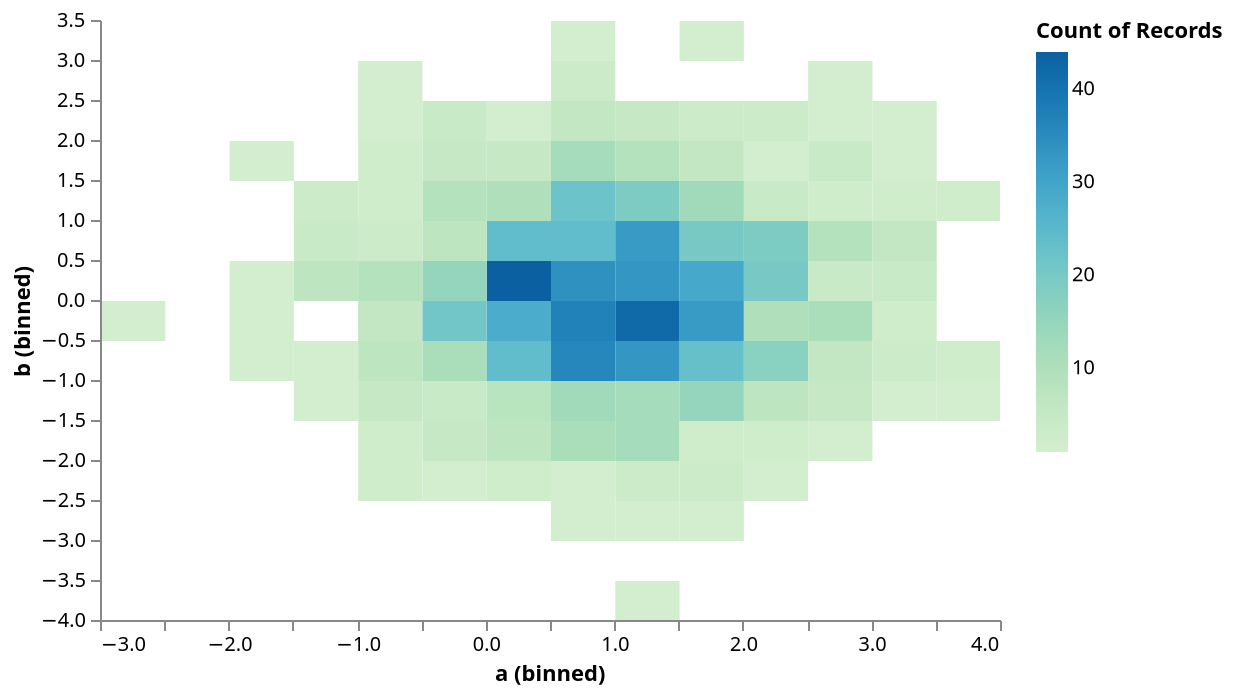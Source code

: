 {"mark": "rect", "encoding": {"x": {"field": "a", "bin": {"maxbins": 20}, "type": "quantitative"}, "y": {"field": "b", "bin": {"maxbins": 20}, "type": "quantitative"}, "color": {"aggregate": "count", "type": "quantitative"}}, "config": {"range": {"heatmap": {"scheme": "greenblue"}}, "view": {"stroke": "transparent"}}, "$schema": "https://vega.github.io/schema/vega-lite/v2.json", "width": 450, "height": 300, "selection": {"grid": {"type": "interval", "bind": "scales"}}, "data": {"values": [{"a": 2.321158192129386, "b": -1.378281685990909}, {"a": -0.5469055532292402, "b": -0.2951444138246174}, {"a": 0.7973536753708181, "b": 1.6288558180627637}, {"a": 0.34403065586106607, "b": -0.37743754459771056}, {"a": 1.1934213764703583, "b": 0.02675792517150962}, {"a": 1.553438910956742, "b": -0.9222382539247692}, {"a": 2.3181515541801367, "b": -1.4167574467150201}, {"a": 0.5306947152941004, "b": 0.8635280074720505}, {"a": 1.6755540851223807, "b": -0.2044057780888137}, {"a": -0.8170272265901968, "b": -2.1098400256534697}, {"a": 0.8168914598210013, "b": -0.5260839807913462}, {"a": 2.0589691875711504, "b": 0.05237593100022032}, {"a": 0.6021597718000087, "b": -1.744193509488761}, {"a": 1.3374376536139723, "b": 0.05521901817602111}, {"a": 2.047578572892722, "b": 0.4334733933886641}, {"a": 2.0459382556276653, "b": -0.0500591897138369}, {"a": 1.8637172916848388, "b": -0.6505124591314593}, {"a": 0.8779084251523257, "b": 0.8973140269220666}, {"a": 1.124712953768216, "b": -1.3712607139555244}, {"a": 0.6772051943917043, "b": 0.25295849588333047}, {"a": 1.8416747129961415, "b": -0.4880115230424559}, {"a": 3.390960515463033, "b": 0.6373701317691588}, {"a": 1.0761995878372363, "b": -1.889504364473676}, {"a": 0.43355406953504316, "b": -1.7218513978113108}, {"a": 1.0361419366840727, "b": -0.49024404379923125}, {"a": -1.0749776006900293, "b": 0.8762306631541379}, {"a": 1.2477921997485466, "b": -0.4986065665438395}, {"a": 0.1028432155603013, "b": 0.6836028225972116}, {"a": 0.8632051667386527, "b": 0.36772439562951775}, {"a": 1.0182891913492194, "b": 1.0722987644759496}, {"a": 1.7554139823981354, "b": 0.036580042073228174}, {"a": 1.2152685809694435, "b": 0.16022426439163975}, {"a": 1.841008794931391, "b": 1.3054873137201013}, {"a": -0.4458100770443063, "b": 1.2821032897833764}, {"a": -0.4019732815008439, "b": -1.3244247186381772}, {"a": 0.8990818000510861, "b": 0.22052249798719437}, {"a": 0.45175755081314506, "b": 0.1645571628560962}, {"a": 0.8553804916306156, "b": 1.6594668350245965}, {"a": 1.354020332199238, "b": -0.972849144273661}, {"a": 0.9644869747218598, "b": -0.7489046986434966}, {"a": 1.5657383060625951, "b": 0.7648091403667154}, {"a": 2.5456588046255577, "b": 0.0066204353040109284}, {"a": 0.025763666232684557, "b": 0.19170030104853333}, {"a": 0.9296551228958976, "b": 0.029016553223402502}, {"a": 1.3079688552160342, "b": -1.8892227698350117}, {"a": 0.7915012368941202, "b": -1.5861747502442867}, {"a": 2.033800732555499, "b": 0.7582496550151603}, {"a": -1.4004536338122957, "b": 0.23802272847383138}, {"a": 3.0306036208387996, "b": 0.08783289916837053}, {"a": -0.14263128902276345, "b": -0.7503271998217945}, {"a": 1.211883386777701, "b": 0.48010336352727195}, {"a": 1.7047206243171087, "b": -0.758712907521546}, {"a": 0.21456478823680303, "b": -0.34964101978424195}, {"a": 1.4620597371620487, "b": 0.02713487533245303}, {"a": 1.7042282254621743, "b": -0.6073651119871336}, {"a": 1.5235079678938095, "b": 0.0474794480276694}, {"a": 0.07374568646977409, "b": 0.2265373866513276}, {"a": 3.0078429507780005, "b": -0.22852543073168877}, {"a": 1.2269625418708954, "b": -0.6393255052447048}, {"a": -0.15265910925095239, "b": 0.9697981607839775}, {"a": 1.6319794458091295, "b": -1.088442073673699}, {"a": 1.0395126866933666, "b": -2.17891956228811}, {"a": 1.4643923250508961, "b": 0.053776688131704345}, {"a": -2.5635166606247353, "b": -0.21933753868694267}, {"a": 2.3211056154702057, "b": -0.6063673284453125}, {"a": 1.1526305522045344, "b": 0.6947053421168634}, {"a": 1.1645295429323985, "b": -0.1694266163205279}, {"a": 0.5699043091235124, "b": -2.5308579773773405}, {"a": 1.7673687357524115, "b": -2.0969862767156786}, {"a": 1.984919841909897, "b": 0.02369009735639273}, {"a": 1.270835848826804, "b": 0.2826837861355865}, {"a": 2.3919861934464075, "b": -0.792152562677377}, {"a": 1.079842313008629, "b": -0.3649549785081342}, {"a": 0.6000354193034775, "b": -0.41728457518625894}, {"a": -0.02785055868190578, "b": -0.3252064420888287}, {"a": 0.41528178873921173, "b": 0.3153589234836647}, {"a": 1.8165939265478417, "b": 0.021994646640012584}, {"a": 0.9180529481733346, "b": 1.1081600673623053}, {"a": 0.6552339857453557, "b": 0.3429693803069742}, {"a": 1.528288145297394, "b": -0.24387597772811434}, {"a": -0.06898878348013215, "b": 1.8415104704715601}, {"a": 0.48811869087318493, "b": -0.458281234744787}, {"a": 1.2912053597430635, "b": 1.5713959841642924}, {"a": 1.5665336963535723, "b": -1.4059070723881977}, {"a": 1.503591759111203, "b": 0.007264643091676329}, {"a": 1.285295684781857, "b": 1.8300122162153667}, {"a": 1.48428811274975, "b": 0.6478541535753809}, {"a": 2.3634815124261457, "b": 0.5065929045948423}, {"a": 0.218894716374608, "b": 1.6306588706577558}, {"a": 0.5319823336625145, "b": 2.229005270739215}, {"a": 2.2245743551261743, "b": -0.36656043216571843}, {"a": -0.2811082751440426, "b": 0.0679105861898321}, {"a": 1.8754755042743243, "b": -0.2856621101325567}, {"a": -0.710715324029529, "b": 0.24997123608511843}, {"a": 0.5492348968637256, "b": -0.40428796554480456}, {"a": 1.749163805919065, "b": -0.9966018297104684}, {"a": 0.7960671338987488, "b": -0.8103988237632764}, {"a": 0.8178245883342659, "b": -0.7104141028355746}, {"a": 1.6806560043814565, "b": -0.8525586380170425}, {"a": -0.8184989903916142, "b": 2.7103620617407675}, {"a": 1.047071635325711, "b": 0.030950979509301695}, {"a": 1.3948442093272044, "b": -0.9057307549510625}, {"a": 0.7515679456191533, "b": -0.09202970497549351}, {"a": 0.3822933520029833, "b": -1.4114055834631487}, {"a": 0.31711600355066605, "b": -0.279287275307328}, {"a": 1.4362576043409168, "b": 0.8588504285990501}, {"a": -0.7030127741132379, "b": 0.9894190890550728}, {"a": 1.3937105991386651, "b": -0.21954540602463243}, {"a": 0.5206759964245027, "b": 0.28898938758075404}, {"a": 0.7009837070339195, "b": 1.5663334139328424}, {"a": 1.6941032876787643, "b": 2.4445597942566755}, {"a": 1.6786296737098565, "b": -1.286918173484076}, {"a": 1.2395559950038968, "b": 1.1785050617253972}, {"a": 1.1512266292944497, "b": -0.3602979425548198}, {"a": 1.816127233360041, "b": 1.8724195260099583}, {"a": 2.8935344675962007, "b": -0.43147373982918175}, {"a": 1.6396327631937027, "b": 1.4018421987343948}, {"a": 0.037971168094808605, "b": 1.2408449753304776}, {"a": -1.0852656421201097, "b": 1.069111150207924}, {"a": 2.930246767465576, "b": -1.090075713600904}, {"a": -0.7353488744703927, "b": 0.05147786069553115}, {"a": 2.2103837049045145, "b": -0.8905896572272115}, {"a": 1.7974354194278734, "b": 0.9995919149953225}, {"a": 0.620189215952621, "b": 0.7787187664892314}, {"a": 1.7025622240016003, "b": -1.2400270570829632}, {"a": 0.149653728344885, "b": -0.7765090260755442}, {"a": 2.176812450104929, "b": -0.9067375775382377}, {"a": 0.475663897367544, "b": 0.4323266506268889}, {"a": 1.7009077309156047, "b": -0.417597375170239}, {"a": 1.9841880707224155, "b": -0.025423713605457213}, {"a": 0.8782715913331798, "b": -0.7377010525597691}, {"a": 3.365768628840039, "b": 0.650904459533196}, {"a": 1.4961429262475947, "b": 0.4583416206899287}, {"a": 1.7965948666649523, "b": 0.5679619039092129}, {"a": 0.525979109874315, "b": -1.110652830418668}, {"a": 0.9433042835090705, "b": -0.43424449665104387}, {"a": 2.357797258107058, "b": 0.8353271395689392}, {"a": 0.19516627583329627, "b": -1.9085230842208278}, {"a": -1.1236202490929301, "b": 0.44747372371647665}, {"a": 0.6664975595667526, "b": -0.5567009825683705}, {"a": 0.11328064751462197, "b": 0.2956177553344715}, {"a": 1.3341979308990088, "b": -1.9895432212112902}, {"a": 1.5367838249027503, "b": 0.8795335048905994}, {"a": 0.2561696320637987, "b": 0.2990687378354516}, {"a": 0.679796117759121, "b": -0.12903186584899776}, {"a": 0.08380113873345907, "b": 0.03815417922975076}, {"a": 0.14033170001825934, "b": 0.6854480774980259}, {"a": 1.2259854867337554, "b": 0.3478283868111814}, {"a": 1.6287758265382943, "b": -0.8341233021449704}, {"a": 1.1864943487730746, "b": 0.8850746464833872}, {"a": 1.9524783451091219, "b": -1.0680976832962814}, {"a": 1.9881375825933087, "b": 0.021527679559882062}, {"a": 0.9273916860373245, "b": 1.5716609971652493}, {"a": 0.44939707643658067, "b": 0.8839555741406082}, {"a": 0.06184738590689576, "b": -0.16809525775457287}, {"a": -0.23907156259479256, "b": -0.7399211862796835}, {"a": 1.1396832740312948, "b": 1.3937631763217908}, {"a": 0.776981018117524, "b": 0.06121652036774996}, {"a": 3.123691888593553, "b": -0.06384308342238247}, {"a": 1.122273434258829, "b": -0.9321018601174841}, {"a": -0.4094317399227687, "b": 1.2921182237026438}, {"a": 2.422985952772243, "b": 2.418140579183917}, {"a": -1.1478550376436099, "b": 0.3448579057382745}, {"a": -0.34753251345775493, "b": -1.2546738304282525}, {"a": 1.3635645568066483, "b": 2.3889139345594184}, {"a": 0.9852478881954051, "b": 0.6686243088864698}, {"a": 2.27239507854621, "b": 0.23279777475806127}, {"a": -0.4495666088633876, "b": -0.4635043409030262}, {"a": -0.19552374166697084, "b": -0.18596637081344913}, {"a": 0.408137026852751, "b": -0.23583064019062738}, {"a": 0.5854951564678105, "b": -0.2356301292960787}, {"a": -0.42579473343802143, "b": 1.4915332826684922}, {"a": 1.2093947875359239, "b": -0.9961724067813501}, {"a": 0.4071139961610746, "b": -1.4390314204515067}, {"a": -0.47311641346564737, "b": -0.6703181113768811}, {"a": 0.10341938469812895, "b": 0.5523345698622447}, {"a": 2.1043515698603126, "b": 0.0026980464037958595}, {"a": 0.5684504844839553, "b": -1.1353398688467107}, {"a": 0.8388630917559411, "b": 0.06052134161579521}, {"a": 1.8891574940728737, "b": -2.1204416331646057}, {"a": 1.2883768477152655, "b": -2.192293576485658}, {"a": -0.051538937570038135, "b": -0.11160123769916606}, {"a": 0.6804386001597685, "b": -0.4786735491999036}, {"a": 0.3800069122787978, "b": -0.4189253622278274}, {"a": 1.156998376446689, "b": -1.7827756935754673}, {"a": 0.4285446489202107, "b": 2.02099422535066}, {"a": 2.057633183204614, "b": 0.6523780867584091}, {"a": 0.20851119052211453, "b": -0.8578899782626873}, {"a": 0.47537265407152984, "b": 1.8745856257735347}, {"a": 1.0718780393703686, "b": 1.5929462868441997}, {"a": 2.910759427277183, "b": 2.295963805404082}, {"a": 1.7879646831376144, "b": -1.2101319761613385}, {"a": 1.513082144466992, "b": 1.4580106576739889}, {"a": 0.4535837197264061, "b": -0.16069866319929507}, {"a": 2.043944655495323, "b": 0.2010931296266946}, {"a": 3.10778515279337, "b": 0.38617675211402597}, {"a": 2.459927481585294, "b": 0.38182950269241284}, {"a": 2.0154054578125207, "b": -0.6519191171544244}, {"a": 1.7491846009241976, "b": -1.4876606079243513}, {"a": 0.3244785215633118, "b": 1.5167183269119553}, {"a": 1.4402663916687297, "b": -0.22911860610098936}, {"a": 1.6889718563269422, "b": 0.16392040537006425}, {"a": 0.7233538727230127, "b": 1.4965293614260355}, {"a": 2.92453332001529, "b": -0.5992504823494075}, {"a": 1.4112040207072238, "b": -0.7601693113722089}, {"a": 1.890764956173117, "b": -0.07025707016072326}, {"a": 1.2263632272517069, "b": -0.14426274554185445}, {"a": -1.0786178937021753, "b": 0.19309788766068725}, {"a": 0.612113768032824, "b": -0.00366583331129061}, {"a": 0.912893030036001, "b": 0.764705484404578}, {"a": 2.126385822137273, "b": -1.0285511401092096}, {"a": 1.2471117161577363, "b": -0.4245967436854538}, {"a": 1.121171805331541, "b": 0.7629206807292105}, {"a": 1.2989839355420467, "b": 0.5151203807540199}, {"a": 0.8429008631533483, "b": 2.5779001224171667}, {"a": 0.2595309772192821, "b": -1.0635494651955222}, {"a": -0.24765292305123277, "b": 0.1837116189338406}, {"a": 1.2494552151524494, "b": -0.3002271019907044}, {"a": 1.5810733206206065, "b": -0.8531689356791227}, {"a": 3.7638440798495663, "b": 1.1204380965523477}, {"a": 1.3993254369795762, "b": 0.12031178351513229}, {"a": 1.6684881692058056, "b": 1.2025879645408968}, {"a": 0.7242262713436949, "b": -0.40990890367668414}, {"a": 1.5004829001543722, "b": 0.4341984253416816}, {"a": 1.8630648605906246, "b": 0.5973709182589555}, {"a": -0.0516278594652122, "b": -1.611401667894683}, {"a": -0.39205407749308696, "b": -0.40574990484725837}, {"a": 2.1539222406122254, "b": 0.38508636162761195}, {"a": 2.181944105999232, "b": -2.019652146662179}, {"a": 1.391371448421931, "b": -0.9122968761418886}, {"a": 0.1189529077984306, "b": -1.3192154575728252}, {"a": 1.29507995978624, "b": 0.05057075199555}, {"a": 2.863801062132504, "b": 2.525529212512197}, {"a": -0.7122739244712557, "b": 0.5780726222448056}, {"a": -0.4070845457432255, "b": -1.1266081518773763}, {"a": 1.1267811863269717, "b": -0.1750270311659883}, {"a": 1.0037598477954959, "b": -0.08948608726613148}, {"a": -0.2689942560733918, "b": 0.5019653183645826}, {"a": 0.16115707857971007, "b": 0.3577869590033971}, {"a": 1.55392125143972, "b": -0.8766771606751544}, {"a": 0.49595728191803634, "b": -1.5200621998509434}, {"a": 0.21155981548212133, "b": 0.5448108887817507}, {"a": 2.5294006744839312, "b": 0.8925588622190317}, {"a": 1.2054548539259797, "b": -0.6214931204745734}, {"a": 1.3130131289808604, "b": -0.07875925953707975}, {"a": 1.8665207121682994, "b": -0.1575809237790205}, {"a": 1.2990705295943763, "b": 0.18987262213113995}, {"a": 2.076540643846122, "b": 0.8191019411046375}, {"a": 1.3631773475444522, "b": -0.673654915884391}, {"a": 2.8936798255518426, "b": 1.1818184840747838}, {"a": 0.5142472557171917, "b": -1.5112188094123393}, {"a": 1.3876744557775984, "b": -1.4378480743172242}, {"a": 1.0235576103925537, "b": 1.7074137527889375}, {"a": 0.3397704979557201, "b": -0.6109769869522629}, {"a": 0.6813150704219857, "b": -0.6916284672470955}, {"a": 0.2773378063256273, "b": -0.5491267575225652}, {"a": 1.177386719384599, "b": 0.7066009400394595}, {"a": 1.9835127293431642, "b": -0.8928446636653478}, {"a": 1.0235045858853946, "b": 1.2091358084873127}, {"a": 1.5537769778633659, "b": 0.5397854765202809}, {"a": 1.3537692939966397, "b": -0.47449035408795415}, {"a": 0.7244063662323177, "b": 0.38186484382503133}, {"a": 0.5095164085213186, "b": -0.21100334781235738}, {"a": 0.6255633998072194, "b": -0.35783703289367413}, {"a": -1.397503976138816, "b": 0.9601058213354586}, {"a": 2.5410299832779386, "b": 1.9298754140369143}, {"a": 1.0630845389573051, "b": -0.1172830670823735}, {"a": 0.7155593160737073, "b": -1.043927138793719}, {"a": -0.2656005376012107, "b": 2.304864753441823}, {"a": 2.78797963245575, "b": 0.7401407586989436}, {"a": 0.6454912919306257, "b": -0.28117080232204433}, {"a": 0.8952388769328957, "b": 1.0973775691358045}, {"a": 1.3862536891890525, "b": 0.8750882114761359}, {"a": 1.8227753737653734, "b": -0.8194899549284452}, {"a": 0.31621017756899217, "b": 0.6297982776957948}, {"a": 2.0572033312141293, "b": 0.6380985834818252}, {"a": 1.0318799735690316, "b": -0.12762876675591556}, {"a": 2.3431824575289415, "b": 0.572691024994731}, {"a": 0.9494603104512276, "b": 0.3412055583181066}, {"a": 0.6359900436928911, "b": 2.105783726343923}, {"a": -0.5533423394310608, "b": -1.7708719581547259}, {"a": 0.6807021981798389, "b": -1.5677167359812945}, {"a": 1.5270464509549642, "b": 1.0406989527667878}, {"a": 1.711112399364823, "b": -0.38956820567858713}, {"a": 0.7824545195095238, "b": 2.478680715109032}, {"a": 3.6377912107038637, "b": -0.8517454094255587}, {"a": -0.7421376305949654, "b": 0.17509136091047575}, {"a": 0.9055651922585558, "b": -1.2411379667255165}, {"a": 2.431183752254564, "b": 0.614357568402309}, {"a": 1.5927584465506688, "b": 3.125635148964697}, {"a": 1.170296895326288, "b": 0.6543699002701612}, {"a": -0.7517059477920245, "b": 2.0953445277181215}, {"a": 1.2885813223432079, "b": 1.0477114549434385}, {"a": 0.4574204830932207, "b": -0.6607308160886369}, {"a": 1.1716023819859949, "b": -1.9789954872979618}, {"a": 1.9828178292431047, "b": 1.5102550011408555}, {"a": 0.9746510979372313, "b": 0.5719097121624452}, {"a": 0.7124475507158919, "b": -0.23394404102002794}, {"a": 1.924442867343366, "b": -1.3838596588402052}, {"a": 0.9387537001336854, "b": 0.7394479748694446}, {"a": 0.26896665741479386, "b": 1.4089720263836425}, {"a": -0.022773704695142838, "b": 2.118333460351792}, {"a": 1.9959929702457524, "b": 0.580306712267777}, {"a": 1.955557932627455, "b": -1.1070422144291665}, {"a": 1.7138407711950432, "b": -0.16376553967851626}, {"a": 1.133370962194122, "b": 0.506743290230108}, {"a": 0.19296169152718656, "b": -0.02858929960017153}, {"a": 0.6579892181207849, "b": -0.5056281368553066}, {"a": 2.9087796580911864, "b": -0.001313388900468286}, {"a": 1.1559232614531267, "b": -0.7613824407319749}, {"a": 1.7596525320929626, "b": -0.4878145725373255}, {"a": 0.5769937715807516, "b": 0.2211238672688511}, {"a": 1.1816727453236817, "b": -0.01528612611490218}, {"a": 1.2744925707464034, "b": -1.5690136329602513}, {"a": 1.0679123573807572, "b": -0.36808514793665126}, {"a": 0.9630171851240805, "b": 3.1096353504069594}, {"a": 0.8291989693023776, "b": -0.6232073791066405}, {"a": 1.2669732315398679, "b": 0.9777184315078143}, {"a": 2.3829972488529254, "b": 0.15330679325048474}, {"a": 0.9775391264885734, "b": -0.9816252535552545}, {"a": 1.1313953672259152, "b": -0.3601010468635248}, {"a": 1.4344371851022324, "b": 1.4951671333343703}, {"a": 1.2645340683169988, "b": 0.1817089483087207}, {"a": 1.5656583442738246, "b": -0.7675489418365579}, {"a": 1.5850842795017246, "b": -0.34085761407504506}, {"a": 0.8257018472479126, "b": 0.37240949729518597}, {"a": -0.07136867145508963, "b": 0.30592194744178414}, {"a": 0.9515394974476168, "b": 1.439554598911049}, {"a": 0.15470961043375653, "b": 0.28601694334301253}, {"a": 1.4151005583815808, "b": 2.103882901629114}, {"a": 1.4255305913978584, "b": -0.6536297319877492}, {"a": 0.01927564249941416, "b": 0.7783528202732594}, {"a": 0.5721738900279795, "b": -0.6828313189910734}, {"a": 2.498569955138537, "b": 0.04690990675552818}, {"a": 0.639843429130972, "b": -0.7441002136193985}, {"a": 0.5417596106625071, "b": 0.3107395545951244}, {"a": -0.33796840195097055, "b": -0.28249016350252204}, {"a": 0.9586134603851281, "b": 1.5872692341101162}, {"a": 1.821047956107915, "b": -1.0138017873961387}, {"a": 3.0978007807716916, "b": 1.3736536583692938}, {"a": 2.2829332468745234, "b": 0.6579779477468244}, {"a": 1.2703379257393719, "b": 0.5557337885446043}, {"a": 2.0031403620449315, "b": -0.4303100938766455}, {"a": 2.0786735513204064, "b": 0.09332017110852275}, {"a": 1.3407526851297642, "b": -0.2899447037696874}, {"a": 0.8019250403764318, "b": -0.5865382483604686}, {"a": 3.4814584228756535, "b": 0.12376754028432002}, {"a": 2.3852548761892063, "b": -0.6543168992230842}, {"a": -0.15460096538966894, "b": 0.9377871564277188}, {"a": -0.2680690503770815, "b": 0.8392407532009157}, {"a": 1.6078621862094797, "b": -0.6673312822813762}, {"a": -0.08009648315759099, "b": 0.3419136877095176}, {"a": 0.38871832520423777, "b": -0.9976396109124448}, {"a": 1.1020351122923313, "b": -0.8935585462133503}, {"a": -0.43657393677211864, "b": 2.364697549348695}, {"a": 1.2107170525056552, "b": -1.8614240143421334}, {"a": 0.10309582930248773, "b": -0.6359711784609213}, {"a": -0.7243930789918331, "b": -0.6923052342077858}, {"a": 2.7923391966469424, "b": -0.1852585770460116}, {"a": -0.3127127065922315, "b": -1.8974207478926115}, {"a": 1.555877426385625, "b": 0.5807171574650134}, {"a": 0.3181186945088693, "b": 0.02691516940587674}, {"a": 2.5727427457558045, "b": 0.7165079120346414}, {"a": 0.895348425152234, "b": 0.6155663231422478}, {"a": 2.850397801609901, "b": -1.0904331802301555}, {"a": 0.6666495732505995, "b": -1.5082892596916835}, {"a": 1.1934642338198724, "b": 1.1333790980484046}, {"a": 0.503255062135091, "b": 1.0229341905489657}, {"a": 2.032723215735861, "b": -0.3213527699561276}, {"a": -0.7398037975225593, "b": -0.5384587151848637}, {"a": 0.2441378243770912, "b": -0.0838229567610772}, {"a": 0.11888826735206448, "b": -0.3974720607662355}, {"a": 1.3938922629126753, "b": -0.31929059356767586}, {"a": 0.049974465203716734, "b": 0.9485342486670418}, {"a": 1.3325066221622492, "b": -0.5396980397085667}, {"a": 1.5289444088560467, "b": -0.29633628369982323}, {"a": -0.12052099399272498, "b": -0.0719665766900638}, {"a": 1.0482642069256567, "b": 1.3990513239554587}, {"a": 1.0619884505217776, "b": 0.718805761142222}, {"a": -0.02751567321786741, "b": -0.8636711320523666}, {"a": 0.761664634532674, "b": -0.04671941361551819}, {"a": 2.9321781695813467, "b": -0.7508349034562566}, {"a": 0.7733677063231641, "b": -0.6351549661597865}, {"a": 0.07616927982307697, "b": -0.681020157223664}, {"a": 1.3558389974728202, "b": -1.5015857507401984}, {"a": -0.2700634783862885, "b": -0.3689251095180911}, {"a": 0.8045275873032414, "b": -0.3529993532697688}, {"a": 0.5365806007825368, "b": 0.12738439320069522}, {"a": 1.9894148472858508, "b": 0.5175313294139895}, {"a": 2.388647381631717, "b": 0.7478368403067577}, {"a": 2.087713736524141, "b": -0.8093775569854329}, {"a": 1.4388012630343907, "b": -0.6326859214279354}, {"a": 0.038397759118763974, "b": -0.4466548295775251}, {"a": 2.2456099371478464, "b": -0.6869202016869035}, {"a": 1.502925517670632, "b": 0.20931008385048283}, {"a": 0.3686012216214807, "b": 0.48030822044249066}, {"a": 0.29574795291174005, "b": 0.13851720390059455}, {"a": 0.7595174632416577, "b": -0.7901001377408152}, {"a": 1.5855993109298576, "b": -0.3858503519708423}, {"a": 1.3528005601084065, "b": 0.5576661640479297}, {"a": -0.8155576924320858, "b": 0.3433474065150906}, {"a": 0.08987615430485807, "b": 0.06734386956783288}, {"a": 0.2514720466609405, "b": -0.6158051778970814}, {"a": 0.8918750735197369, "b": -0.9106031975678576}, {"a": 1.2747788370521678, "b": 2.1710430692093534}, {"a": 1.2373497645094251, "b": -0.05055462865777262}, {"a": 0.7401563056366115, "b": 1.5523521981801878}, {"a": 0.6875578228436001, "b": 0.7961557907824023}, {"a": 1.4485097425124067, "b": -0.5451694680006833}, {"a": 0.9404680352955995, "b": -1.8707031252928834}, {"a": 0.5299851866022134, "b": -0.5623654177184856}, {"a": 1.3495667716276656, "b": -1.7835947993156949}, {"a": -0.027468847173612865, "b": 0.07063438366854578}, {"a": 0.6933615161303892, "b": -0.47453711052472464}, {"a": 2.406176139494268, "b": 0.25230587655188325}, {"a": -0.24969677279435287, "b": -1.1109249057792236}, {"a": -0.5601488888852328, "b": -0.08980445556083116}, {"a": 2.5573976506490226, "b": -0.8365493257963734}, {"a": 0.4066436050235118, "b": -0.4144070623723996}, {"a": 0.8297114876704995, "b": 0.8533092404516831}, {"a": 2.672626808454706, "b": 0.6142266117459699}, {"a": 0.45920019235012477, "b": -0.2385667604664495}, {"a": 0.3158716712334154, "b": -1.0552879036516567}, {"a": 1.599962085981993, "b": 0.4334354727442633}, {"a": 0.7828008748553619, "b": 1.7641194697023597}, {"a": 1.331526518352153, "b": 1.197646134012041}, {"a": 0.616635419849172, "b": -0.9488682970216796}, {"a": 0.21818391192688902, "b": -0.468651691379156}, {"a": 1.2662374068278364, "b": -1.260191330435231}, {"a": 1.2794280245327374, "b": 1.5802851799254127}, {"a": -0.21962569517377006, "b": -0.5556926438325501}, {"a": 0.27605108324449557, "b": 0.6498153333949213}, {"a": -0.7347783075439347, "b": 0.8379682622990767}, {"a": 1.2716607843740244, "b": 1.8300091138130197}, {"a": 1.0991120169490902, "b": 0.269306377753858}, {"a": 0.6369100935627419, "b": -1.84875643955979}, {"a": 0.41177327171148115, "b": -0.7498050034792573}, {"a": 1.025941713524132, "b": -0.26773300432054037}, {"a": 0.42769764925484133, "b": 0.63126998987283}, {"a": 2.1055869627971613, "b": -0.08714292763347854}, {"a": -0.20801559282964743, "b": -0.06924901842188431}, {"a": -0.33970103997491563, "b": -0.16782281226658904}, {"a": 3.0751854067317823, "b": 0.6494986890305593}, {"a": -0.48940970133101036, "b": 0.6204354755517832}, {"a": -0.1509530656259641, "b": 0.14440846402195198}, {"a": 1.4190598246739659, "b": 1.160045522133891}, {"a": 1.4134052764244962, "b": -1.0543722021205906}, {"a": 1.7175769325882828, "b": 0.26477793369601654}, {"a": 1.2617248396799048, "b": -0.6746149597982909}, {"a": 0.7572287288996377, "b": 1.3208727729836292}, {"a": 0.49873186724833307, "b": -0.9599054583417603}, {"a": 0.30187102103114494, "b": -0.807430538127575}, {"a": 2.384580160839074, "b": -0.32822260139740705}, {"a": 0.7135745860642443, "b": 0.9170876091858432}, {"a": 1.5000695850282262, "b": -0.31676834505654866}, {"a": 2.951103236540061, "b": 0.922813208104403}, {"a": 0.7216325384069914, "b": -0.8929768107587858}, {"a": 1.0367862586307104, "b": 1.9350439373079196}, {"a": 1.4458525062610013, "b": 0.9198613265920247}, {"a": -0.4103507576806693, "b": 1.0662276712415928}, {"a": 1.4500013006954748, "b": -1.9410283554719527}, {"a": 1.5154795307938982, "b": -1.4080260151721555}, {"a": -0.15408394038260287, "b": 1.6725063796804007}, {"a": -0.3801733950718382, "b": 1.1357756101901835}, {"a": 0.5041669947868372, "b": 0.3443234994095252}, {"a": 0.5867209275811287, "b": -0.6470941505714314}, {"a": -0.7193166679275491, "b": -1.0279258717642206}, {"a": 0.9704390972469153, "b": -1.8707844255906292}, {"a": 0.23396011647717108, "b": 0.6611004434162897}, {"a": 1.0998820765026271, "b": -1.8046330675685784}, {"a": 0.28697604337025584, "b": 1.1655358379853618}, {"a": -1.226117620977587, "b": 0.6638579615549532}, {"a": 1.725714153121955, "b": 0.15607753177857187}, {"a": 1.9169762830692352, "b": 0.4136135658170585}, {"a": 0.43610975958874465, "b": 1.211116288099381}, {"a": -0.5221795568231706, "b": -0.1761213310852474}, {"a": 0.9857212113724377, "b": 0.942437804029834}, {"a": 0.7532791931811157, "b": 0.6334358361248987}, {"a": 0.8346705234827207, "b": -0.11388029975498705}, {"a": 1.1191139825983412, "b": 0.4579966414982767}, {"a": -1.0749804861700474, "b": -0.6155606163888001}, {"a": -0.0027552170169169443, "b": 0.38528553640270174}, {"a": 1.523546018063799, "b": 0.2914954295020472}, {"a": 1.821517308998922, "b": -0.22415901631674995}, {"a": 0.8512581506671374, "b": 1.0892701221759744}, {"a": 0.9546295880407081, "b": 1.0113876105700055}, {"a": 0.29550707447023905, "b": 1.1246455384703014}, {"a": 2.73031551950634, "b": -1.870844094740726}, {"a": 1.2289272555040534, "b": 0.17573881890861837}, {"a": 2.0927410572908394, "b": -0.7765863556246633}, {"a": 0.6464284733385726, "b": -0.3038649028357182}, {"a": 0.9693411350632158, "b": -1.240402482538094}, {"a": 0.7998281493793237, "b": -0.5075722847087757}, {"a": 0.5186897606427259, "b": -0.3544772294682724}, {"a": 2.711425997011576, "b": -1.0460104729640576}, {"a": 2.4353870862526215, "b": 0.39367276610093677}, {"a": -0.16752033324100601, "b": -0.34564805677932203}, {"a": 1.0408434247660017, "b": 1.3131696205100751}, {"a": 1.3620181956704454, "b": 1.608318815190555}, {"a": 1.5725921910432454, "b": -0.21920923766773132}, {"a": 2.104460236733149, "b": -0.3484809683247863}, {"a": 0.5743279734794069, "b": 0.30135044383014387}, {"a": 1.75568884284869, "b": -0.22529738563835672}, {"a": 1.0102814571553276, "b": -0.6624343515388721}, {"a": 1.2245857707648966, "b": 0.9117144920710013}, {"a": -0.1347082265682895, "b": 1.1908243175819366}, {"a": 0.04847905876844383, "b": -0.10969945837725566}, {"a": 0.8728695439242334, "b": -0.3583376903393199}, {"a": 1.0289444984011233, "b": 0.570309900504869}, {"a": 3.1040773666293053, "b": 0.3916856707241631}, {"a": 2.5675141434637165, "b": 0.41016945080814626}, {"a": 0.3757703672091266, "b": 0.7078594389847359}, {"a": 0.5993557979400237, "b": -1.100796980074196}, {"a": -0.13706153820912448, "b": 1.5648503479409237}, {"a": 0.09684096300312006, "b": 0.5622428995638084}, {"a": -0.0972780624190317, "b": -0.737363333384284}, {"a": 0.9286907903689007, "b": -0.5890225123003711}, {"a": -0.3193390866508534, "b": 0.4579471619870794}, {"a": 0.43990705412292874, "b": 0.005271827449651135}, {"a": 1.164954557033364, "b": -0.12097994925482837}, {"a": 0.3684142120755476, "b": -0.35335457682531685}, {"a": 0.13293022043723135, "b": 1.5530442101111288}, {"a": -0.0025626707106647384, "b": 0.07513124552918019}, {"a": 2.2073482032456733, "b": 0.9958228752170344}, {"a": 2.7119870129859924, "b": -0.12294749468993671}, {"a": 0.3754105206982875, "b": 1.000218966704565}, {"a": 0.7878541960140415, "b": -0.4109874780183777}, {"a": -0.1935641822743448, "b": 0.1722557333574618}, {"a": 1.6575858924331783, "b": 0.8440837950928912}, {"a": 1.2000798815523943, "b": 1.1763465817946228}, {"a": 2.091259859221752, "b": 0.5384643382400316}, {"a": 0.5109779417262905, "b": 0.4719653640704572}, {"a": 2.3682202622259583, "b": 0.012564319403011075}, {"a": 1.8916251175268084, "b": 0.09263334475571541}, {"a": 1.8375662124501373, "b": -0.4955874612023268}, {"a": 1.5141447133892467, "b": -0.9686513965922573}, {"a": 0.9499503075901662, "b": 0.2969830580357393}, {"a": 1.7439528461648939, "b": -0.0016800998267481788}, {"a": -0.7240502035381267, "b": 1.0297057229902993}, {"a": 1.0899015732727284, "b": 2.0892535178245946}, {"a": 1.3227395618852, "b": -0.1908579100539439}, {"a": 0.6228505743884434, "b": -1.5846587483612327}, {"a": 0.9997791016984007, "b": 2.511214813564921}, {"a": 2.0501136937792213, "b": -1.2392335762588358}, {"a": 0.8313008877824852, "b": -1.2236683322867823}, {"a": 1.7978764964211627, "b": -0.33522864818333964}, {"a": 1.5525243131579978, "b": 0.4599295396846927}, {"a": -0.15309326180418092, "b": -0.6405535257082112}, {"a": 2.641552189028805, "b": 1.7625684076316936}, {"a": -0.43897783447424277, "b": -0.085673016474234}, {"a": 3.0277395138175196, "b": 1.6361783276216142}, {"a": -0.365317321173664, "b": -0.5441082699596657}, {"a": 1.072148862392285, "b": -1.0499986848586722}, {"a": 1.6131516784246442, "b": 0.2546166807114456}, {"a": 2.4891664262942452, "b": -1.7501227406239075}, {"a": 1.221296575034621, "b": 0.5513421548060659}, {"a": -0.530892108386614, "b": 1.4128619856045128}, {"a": 1.801888214216484, "b": 1.3217173879162736}, {"a": 0.5755332871366607, "b": -2.144451535848617}, {"a": 2.118854972135864, "b": 1.023722450295963}, {"a": 2.569548064582847, "b": 0.8239231846771865}, {"a": 2.4277317710676356, "b": -0.6349929458061817}, {"a": -0.3718378731166938, "b": -2.218380612891945}, {"a": 0.7335821073578037, "b": -0.9675057502434558}, {"a": 1.7792145652142417, "b": 0.6047647542910819}, {"a": 0.897185705314986, "b": 1.9296713186250312}, {"a": 0.4135353782416126, "b": -0.823641385174183}, {"a": 1.2402526545950496, "b": 0.3120285634559369}, {"a": 0.0019443412284608774, "b": -0.7850742848090894}, {"a": 1.1911699128232047, "b": 0.7400888614718153}, {"a": 0.04719697841909121, "b": -0.4363401053340801}, {"a": 2.470996579505006, "b": -1.3852224715141617}, {"a": 1.7189049215428982, "b": -0.054951928147801275}, {"a": 0.8334404227230915, "b": -0.758839123761631}, {"a": 1.7646112966882201, "b": -0.6633574416656721}, {"a": -0.18944347084786117, "b": -0.23139206049208666}, {"a": 0.4651427362797359, "b": 0.3131499984495429}, {"a": 0.9784021533533496, "b": 0.41058809177784245}, {"a": -0.10519159147978585, "b": 0.96317788543876}, {"a": -0.05594633852493547, "b": 1.2147843798329534}, {"a": 2.0213556589900556, "b": -1.3010817581669263}, {"a": 2.709656094979873, "b": 1.5970005940745684}, {"a": 1.0295619519376173, "b": -0.73672389380343}, {"a": 1.1238420164382377, "b": 0.7059179864199012}, {"a": 1.2894300567029753, "b": -1.0316388687119553}, {"a": 0.6985077560534535, "b": 1.091346952515329}, {"a": 1.414435011279811, "b": 0.4955695135823552}, {"a": 1.9498579011377821, "b": 1.326480362541887}, {"a": 1.521848542109523, "b": 0.8411500597825193}, {"a": -0.9692628740518392, "b": 0.0924088806686288}, {"a": 1.502810027757784, "b": 1.0899407482147982}, {"a": 0.6455775606662397, "b": 2.069623321456023}, {"a": 0.5530095181886052, "b": 0.95818797918821}, {"a": -0.11697838593577026, "b": -0.49290166725397516}, {"a": 0.21173361741890318, "b": -0.8200196116096561}, {"a": 2.055752163965863, "b": -0.9858043044946904}, {"a": -0.3045412108969867, "b": -1.6052815195509946}, {"a": 1.5397352373427955, "b": 1.4879426064663008}, {"a": 1.3469912503733692, "b": 0.9081568047560413}, {"a": 1.8741928933305494, "b": -2.4240034515856372}, {"a": -0.5751793626207562, "b": 0.3341259870197321}, {"a": 0.8400163438250491, "b": 0.47521956959719025}, {"a": 0.35666676383303697, "b": 0.20572046243193212}, {"a": 0.2846291133687049, "b": 0.2128301396782964}, {"a": 2.699458930621629, "b": 1.9680228783780134}, {"a": 2.2828372246866984, "b": 2.0713403994195}, {"a": 0.5474423336817917, "b": -1.1554082795655651}, {"a": 1.3938001271158282, "b": -0.8621138907013673}, {"a": 1.4257406105857962, "b": -0.8214819749769189}, {"a": 0.8699525678084049, "b": -0.6679936382765587}, {"a": 0.606266833818438, "b": -0.3681746191597159}, {"a": 0.3589402258918464, "b": 0.02011850823752418}, {"a": 1.1719642547154525, "b": -0.82320829841993}, {"a": 0.15985098070665416, "b": -0.16548060534520717}, {"a": 1.8649983085249566, "b": 0.720865826209094}, {"a": 0.7951386679185379, "b": 1.2959189348548241}, {"a": 0.8929266656674616, "b": -0.5277666902846596}, {"a": 0.7578933149352809, "b": -0.4633929906546734}, {"a": 0.09751722506285021, "b": -0.1507922405594072}, {"a": 1.797870886319631, "b": -1.1393411671332951}, {"a": 0.710904212342852, "b": -0.9543871393005731}, {"a": 1.676977612665756, "b": 0.05183659778572737}, {"a": 0.6568159660694626, "b": -0.1470481132236988}, {"a": 1.4872101346078452, "b": -0.3839779268517074}, {"a": 1.765665358162811, "b": 1.2090252256946985}, {"a": -1.200564435744119, "b": 0.2139230334203661}, {"a": -1.5960623967791756, "b": -0.11397971146011078}, {"a": 1.4756748381165132, "b": 0.9449449313244788}, {"a": -0.5948856452322331, "b": -0.1833933053770599}, {"a": -0.11007673166604048, "b": 1.714323237363355}, {"a": 0.0015935044815743593, "b": 0.02460016776595834}, {"a": -1.2758066025466621, "b": 0.4541326556924319}, {"a": 2.5528072078665365, "b": 0.27227768064984575}, {"a": -0.1492987686743159, "b": 0.305823079802791}, {"a": 1.18853062859764, "b": -0.3904131495690663}, {"a": 1.9889637830869817, "b": 0.42416544480465107}, {"a": -0.5861363032929552, "b": 0.2085127450927039}, {"a": 0.5276191244562364, "b": 0.4293861556706801}, {"a": 0.8111536521242575, "b": 1.357696738440468}, {"a": 1.2111270803284047, "b": -0.16561165216100782}, {"a": 2.611722292455898, "b": -0.0409062557140268}, {"a": 1.5667304418132302, "b": 1.8369817456637898}, {"a": 0.35882274653461443, "b": -2.0803222602255387}, {"a": 2.538773941160005, "b": -0.03813007645102813}, {"a": 1.3096639858949537, "b": -0.665514592157051}, {"a": 0.551151319647972, "b": -0.20568007088166146}, {"a": 2.769100570312561, "b": 0.7058803308534899}, {"a": 1.2682004879637707, "b": -2.6127909041253186}, {"a": -0.4622250619252337, "b": -0.025293502352399383}, {"a": 2.850810168972202, "b": -0.17826619813119426}, {"a": 2.700769505670963, "b": -0.06463752982375232}, {"a": 1.3533910559483135, "b": -1.2049556514417912}, {"a": 1.336489021102192, "b": -3.880898411336608}, {"a": 2.057105434442278, "b": 0.9744703792416146}, {"a": 2.198678722467667, "b": 0.41516003821053465}, {"a": -1.5946542696618828, "b": 1.751967303927003}, {"a": 0.2852546258434083, "b": 0.4850111486734251}, {"a": 1.8043460416389878, "b": -0.17089371635297698}, {"a": 2.191655345871857, "b": 0.7488700674029998}, {"a": 0.872634615883664, "b": 0.6297932660599046}, {"a": -0.07497526598869331, "b": 0.8110530618480462}, {"a": 2.4482691251839777, "b": 2.1337760762638616}, {"a": 0.721645720284362, "b": 0.23845918801350457}, {"a": -0.036818663940940244, "b": 1.7988733006782298}, {"a": 1.2014514663822544, "b": -1.6046481133883537}, {"a": 1.5017557989907293, "b": 0.11871485633590126}, {"a": 2.613334922011462, "b": 0.7622380341957407}, {"a": -0.8977106282505025, "b": 1.8364307309785095}, {"a": 2.299082573776279, "b": -0.558974439578087}, {"a": 1.5531844259723022, "b": -0.18332095842143573}, {"a": 0.7996377039933386, "b": -0.9890504350398052}, {"a": 1.54566999509305, "b": 0.7750320504850818}, {"a": 1.2622866189731698, "b": -0.5933284755242275}, {"a": 1.2190702096803854, "b": 1.2086187221714337}, {"a": 1.9323529322684814, "b": -1.588639050449536}, {"a": 2.7430524278808486, "b": -1.2366596125830565}, {"a": 0.8752963202301504, "b": 1.2738040485620663}, {"a": 1.9540316671351476, "b": 0.061640527895612696}, {"a": 1.7120509492248905, "b": 0.3880532728708196}, {"a": 0.4206633427843077, "b": -1.8607712152421274}, {"a": 0.23818054448394144, "b": -0.7817084487479097}, {"a": 2.6615021287437646, "b": -0.36873694077108565}, {"a": 3.547691702457717, "b": 1.1376768205479915}, {"a": 0.9610876759708867, "b": -0.117321056690272}, {"a": 0.643590792761748, "b": 0.7749450869612452}, {"a": -0.8625686534341959, "b": 0.18110670762463435}, {"a": 3.6519991181342113, "b": -0.9161102860088802}, {"a": 0.8637696296436649, "b": 0.3950830585998769}, {"a": 1.1037493399709664, "b": -0.18249150374277975}, {"a": 1.1154322256846558, "b": -0.7903083089380574}, {"a": 1.2586704644560385, "b": 1.2310650340317604}, {"a": 2.4877433319614575, "b": -0.2757459716359816}, {"a": 2.454343476390633, "b": 0.06855236673450758}, {"a": 1.7043082981680984, "b": 0.9110619704996212}, {"a": 2.4663513758566715, "b": 0.20670404514797386}, {"a": 1.3536221825367627, "b": -0.6964936220333432}, {"a": -0.0855234635679416, "b": -1.9544897721878425}, {"a": 1.363209761002969, "b": -0.36338021367412043}, {"a": -0.8132771324053281, "b": -0.9783263150562643}, {"a": 0.802089240284166, "b": 0.8773320648505774}, {"a": 1.4328745920492785, "b": -0.4123899771074438}, {"a": 0.45943421229230963, "b": -2.131521945579862}, {"a": 1.295630654980895, "b": 1.40368805692342}, {"a": 3.0798442368337016, "b": -1.479424681945729}, {"a": -0.8424329199610465, "b": -0.5441423629127627}, {"a": 0.4888339833794282, "b": -0.39188651962504034}, {"a": 0.41906487160525996, "b": -0.2687587064700668}, {"a": 2.0627364666653065, "b": 1.034399531891664}, {"a": 1.01805510965628, "b": -0.7163139545771664}, {"a": 1.0227983996893713, "b": 0.37386145962110606}, {"a": -0.6797914849149362, "b": -1.3252177927196276}, {"a": 1.8124230006825046, "b": 1.276832574578479}, {"a": 0.37411129353389805, "b": 1.0410667133116964}, {"a": -0.25027081846872656, "b": 0.11944372127595972}, {"a": 1.615135458353951, "b": -0.04510863102226869}, {"a": 0.8786053889862049, "b": 0.33872873293628236}, {"a": -0.28089527133755654, "b": -0.21420840849892792}, {"a": 1.3246098059252542, "b": -0.7246823330681339}, {"a": 1.6705693906174532, "b": 0.03168205242632887}, {"a": 1.1491613231433755, "b": 0.6768147022091092}, {"a": 1.3270638038828972, "b": 0.4483061775844313}, {"a": 0.6470383098581782, "b": 0.3542273762411388}, {"a": 0.09447235955632927, "b": 1.7967619770154886}, {"a": 2.6761854255764614, "b": -0.6842936580828958}, {"a": 1.6809960077267707, "b": -0.8089413086779647}, {"a": 0.29628238940659224, "b": -0.6239159757985199}, {"a": 1.1020797487098908, "b": 0.08404446876740951}, {"a": 2.195056139684479, "b": 1.3280163476072988}, {"a": 0.722040614218391, "b": -0.4752521131418734}, {"a": 0.9478347083701596, "b": -0.1102959335588841}, {"a": 1.3536836012498141, "b": 0.36598670110297515}, {"a": 0.591689237889446, "b": -0.7024316022689704}, {"a": -0.8104296677951879, "b": -1.2039358410124956}, {"a": 0.09669193771989226, "b": -1.0768527089402684}, {"a": 2.0540450911893133, "b": -0.9079465798864168}, {"a": 0.01912312327101684, "b": 0.9564336213624491}, {"a": 1.3520788914043784, "b": -1.3450166621321085}, {"a": 1.6659818403106037, "b": -0.8606082116903445}, {"a": 2.0655015019548215, "b": -0.8672252412745877}, {"a": 0.7715663868972974, "b": 0.3233160031348656}, {"a": 1.364483904245827, "b": -0.8212000497348988}, {"a": -0.5148466572154331, "b": -2.1218916845839226}, {"a": 0.9247387127627742, "b": 1.1997859067392564}, {"a": 0.7029419182426239, "b": -0.4159343080735403}, {"a": 0.2725856182267381, "b": 0.24867245049422668}, {"a": 0.7541246596144208, "b": 0.40773430199704785}, {"a": 0.8720510578803675, "b": 1.1547169381385685}, {"a": 0.6306893800905383, "b": 0.6742820608319336}, {"a": -1.6230042844775308, "b": -0.9636316533890932}, {"a": 3.1158507289245674, "b": 0.6982002070192113}, {"a": 1.6855615854791441, "b": 0.12844478591025377}, {"a": 0.8425560152882496, "b": -0.2627885559031957}, {"a": 2.3812877674130073, "b": 0.2711315624877513}, {"a": 1.0684265587418822, "b": -0.24043918878435105}, {"a": 1.3125362924833865, "b": -1.462158097325745}, {"a": 1.4542531851503622, "b": 1.022049175049396}, {"a": 0.21152812469814952, "b": 0.7493338371828229}, {"a": 0.9341596656888405, "b": -1.0897604252616524}, {"a": -0.418479846109691, "b": 1.2103988203374765}, {"a": 0.8602466597890789, "b": 1.7304250791384268}, {"a": 0.44464514378690134, "b": -0.9841762257860103}, {"a": 0.4980822211479856, "b": 0.4426019429930212}, {"a": 1.6931185215037656, "b": -0.17177732497766232}, {"a": 0.7546395031498353, "b": 0.9526949612766363}, {"a": -0.26943185908585443, "b": -0.07692257388594723}, {"a": 0.7376761448159289, "b": 0.7988644362166253}, {"a": 3.337598482195056, "b": -0.8948675227225689}, {"a": 0.2182825623239698, "b": 0.30662998611806924}, {"a": 1.0800997455382506, "b": -1.186453685478522}, {"a": -0.3394111207653079, "b": -1.5553317365088708}, {"a": 1.413450963825166, "b": -0.16153394070070218}, {"a": 1.2044519673486542, "b": 1.8177266046224785}, {"a": 1.4784532945297004, "b": 0.023361051696536957}, {"a": 1.029580970975237, "b": 1.0830198080244886}, {"a": 0.8175580156010613, "b": -0.045787582212742484}, {"a": 1.01746667513481, "b": 0.29975040348653653}, {"a": 3.054289530002812, "b": 0.6667516134294499}, {"a": -1.5318833133900305, "b": 0.03285135206005782}, {"a": 1.4238146840382535, "b": -2.3340467456314773}, {"a": 0.044316484409363976, "b": 0.2772050917287884}, {"a": 0.8663257896782208, "b": -1.7120972772330818}, {"a": -0.07740332470946099, "b": 2.1881393198419006}, {"a": 2.2499025106911574, "b": 0.6716661637650329}, {"a": 1.571148753463103, "b": 0.14335455817973639}, {"a": 1.2970484291574556, "b": 0.3457840256500269}, {"a": 1.8718652175016266, "b": 0.9945342545778538}, {"a": 0.8362888034257699, "b": 0.7016674658076202}, {"a": 1.6895231987879344, "b": 0.6282178729795443}, {"a": 2.9845899031898866, "b": -0.05079494461601622}, {"a": 0.8817181149059874, "b": -0.16508804781452002}, {"a": 1.955129918923273, "b": -0.18839787559541288}, {"a": -0.18055288619777032, "b": -0.09210274419330271}, {"a": 2.4704739392964385, "b": -1.244182999570327}, {"a": 0.9784421163769723, "b": 0.48732737406114873}, {"a": 1.7108614710694785, "b": 0.7059271815117}, {"a": 0.18816494792527616, "b": 0.8893864417154209}, {"a": -1.251213065289845, "b": 1.0075650455154623}, {"a": -0.12610018599184003, "b": -0.9875432427502292}, {"a": 0.6921332540831047, "b": -0.8974323828566442}, {"a": 0.03811546436017765, "b": 0.3704727933793549}, {"a": 1.6708259593192185, "b": -0.1781069483689504}, {"a": 1.0633834265915638, "b": -0.3978788386617312}, {"a": 0.34320411953576735, "b": 0.767444238733573}, {"a": 0.7116368175472799, "b": 1.6782096684132137}, {"a": 0.7802065042554835, "b": 0.6585002902138842}, {"a": 1.2002479608069248, "b": 0.3826627262272243}, {"a": 0.15449975896933443, "b": -1.0989428108595805}, {"a": 3.6429226847057117, "b": -1.1094197118732438}, {"a": 0.6662552293364322, "b": -1.3949057189618417}, {"a": 0.8544916398274918, "b": 1.1786198878217367}, {"a": 1.8933687076816907, "b": -0.5288023483216494}, {"a": 2.288554738453981, "b": 0.6800761024699103}, {"a": 1.3311981880114836, "b": 1.2524036754618113}, {"a": 0.9246321018936803, "b": 0.6703941265404708}, {"a": 0.938852344477096, "b": -1.539720954428573}, {"a": 2.856056866448568, "b": 1.1887470109050349}, {"a": 0.2469587175438711, "b": -0.3198166671673106}, {"a": 0.6597741302353934, "b": -1.2572091348955425}, {"a": 0.4490039606936994, "b": 0.40512128164086975}, {"a": 0.39596267374779026, "b": 0.4309173591287548}, {"a": 3.1225899596034625, "b": 1.242878161737576}, {"a": 1.0203055207308842, "b": -0.755557277067708}, {"a": 0.133739945552664, "b": 0.39363291668392697}, {"a": 0.6441116136771657, "b": -0.9086522186620652}, {"a": 0.045657689231025755, "b": 1.4997582235775866}, {"a": 2.5914641140971657, "b": -0.36249074930148834}, {"a": 1.0005873380366201, "b": -0.6219513112858773}, {"a": 0.5359682681820284, "b": -1.1142296120480875}, {"a": -0.5237107863092993, "b": -1.8674800242068357}, {"a": 1.1548703653480719, "b": 0.05883894213673241}, {"a": 0.15935065601909137, "b": -0.6350482957789884}, {"a": 1.0106857825110018, "b": -0.274831925963859}, {"a": 0.4562596095444914, "b": 0.4366730443882153}, {"a": 1.6754553436625048, "b": -0.41864653171171157}, {"a": 0.026657786768934932, "b": 0.04115426416709586}, {"a": 1.8183481023464054, "b": -0.8087627870250808}, {"a": 0.8839827145462076, "b": -0.044046891846643565}, {"a": 0.30914178564220884, "b": 0.2814329709607391}, {"a": 2.038955475703893, "b": -0.939682992749632}, {"a": 1.9812718480285891, "b": 1.9809104929457828}, {"a": 1.616620803564159, "b": 1.4525379731713304}, {"a": 0.2125129676648463, "b": 0.2693541122235804}, {"a": 1.0208567367544654, "b": 0.2875608106832903}, {"a": 1.5993399050363708, "b": -1.1715411162785927}, {"a": 0.6218047373266535, "b": -1.1604663189250948}, {"a": 0.944531233120557, "b": 0.23687769544296194}, {"a": 2.983488054493826, "b": -0.755678771851977}, {"a": 1.077888028027874, "b": -0.6284637608638716}, {"a": 1.4045844144487454, "b": 0.6087789266465395}, {"a": 0.15099049009318488, "b": -1.6700835654431367}, {"a": 0.9219102009126243, "b": 1.456139242371103}, {"a": 0.4726877593802403, "b": 0.40523146638138585}, {"a": 0.7573120663639711, "b": 1.7321131851121072}, {"a": 2.10694984600854, "b": -0.9360097378289921}, {"a": 0.9644700849281945, "b": -0.3837072375064525}, {"a": 0.0400850162879155, "b": 0.8289514014172079}, {"a": 0.37104902519695315, "b": -0.7663148566790258}, {"a": 1.2685148227050607, "b": 2.035703060212518}, {"a": 1.488360812855723, "b": 0.044471923245661134}, {"a": 1.586838602114991, "b": -0.6528550647723996}, {"a": 0.8246072589092103, "b": -0.679804530125315}, {"a": 0.5665737431578419, "b": -0.8728734316187378}, {"a": 1.0436720114073457, "b": -0.6495941486260353}, {"a": -1.3688929312790288, "b": -1.0798429071720486}, {"a": -0.5927211354658712, "b": -0.10692426722026697}, {"a": -1.4416707402428321, "b": 0.5859864359048621}, {"a": 0.7372661717300903, "b": 2.217138469953305}, {"a": 0.177381681289137, "b": 0.8986444947075308}, {"a": 0.9577316616681754, "b": 2.5507841069818413}, {"a": 0.6087297991625489, "b": 0.164857621973513}, {"a": 1.2305804999132353, "b": 0.1949456941503467}, {"a": 1.3285638932885435, "b": -0.8038880300555153}, {"a": 1.8380485839532836, "b": -0.36475444243656485}, {"a": 0.09211838723885546, "b": 0.15514467874395169}, {"a": 0.9582544867393678, "b": -0.2478571509345204}, {"a": -0.9943356434051311, "b": -0.6176840044986863}, {"a": 1.1081642558192817, "b": 0.7111634755571083}, {"a": 0.4107143109937824, "b": 0.15026325770082377}, {"a": 0.01501976637551028, "b": -0.24082702910484005}, {"a": -0.0361773997113255, "b": -0.8589872706989458}, {"a": 3.039686037158919, "b": 0.765042456099499}, {"a": 0.3412429160600776, "b": 0.6721743756806497}, {"a": 0.39201643882980763, "b": 0.027693813616147662}, {"a": 1.8664529018458071, "b": -0.2277986170048388}, {"a": 0.2585305105720729, "b": -1.9200563488957647}, {"a": -0.4705614732040191, "b": -0.18553407247035877}, {"a": 1.7084741210544878, "b": -0.1488491864736928}, {"a": 0.8714876025788949, "b": 1.2420059820972735}, {"a": 0.8393601704784858, "b": 1.0295744870694767}, {"a": 2.0771702093251387, "b": 0.3960240613023701}, {"a": 0.38660259784507933, "b": -0.886283148724009}, {"a": 0.288236368687701, "b": 0.4292364271091284}, {"a": 1.0654385393353065, "b": 0.6919934211102784}, {"a": 0.5785291666889283, "b": 0.24269420478653897}, {"a": 0.658783116325566, "b": 1.524032803030159}, {"a": 2.3120365067494255, "b": 0.30392147880315273}, {"a": -0.8229324878347437, "b": -0.11204894302787052}, {"a": 1.215375926561661, "b": -0.2968382699098536}, {"a": 0.3292866716841256, "b": 0.14859004271527046}, {"a": 1.259717473678968, "b": 0.7650403689034372}, {"a": 1.4695494268607872, "b": 0.7791278729368808}, {"a": 1.4922331098465613, "b": 1.470279951802613}, {"a": 1.51217052768379, "b": 0.17345807234768607}, {"a": -0.1420202563413573, "b": 0.106671404725705}, {"a": 0.8851061357559544, "b": -0.8183638169040534}, {"a": 2.265974917971162, "b": 0.6716494099559157}, {"a": 0.07076997481993919, "b": 0.08734211555295829}, {"a": 1.190915320510191, "b": 0.8764694352033359}, {"a": 2.001555629245316, "b": -0.2664635297650493}, {"a": 0.9025785096023011, "b": 2.153441153184299}, {"a": -1.1195969823194138, "b": 1.2493523463617866}, {"a": -1.1969217399884924, "b": 0.2420064956731981}, {"a": 2.1222678660579177, "b": -0.832729497596672}, {"a": 3.0118420191461803, "b": 2.4542187458687965}, {"a": 1.3020107470343127, "b": -1.292658801311045}, {"a": 0.5103383597580975, "b": 0.3530564478910547}, {"a": 0.4864509052338435, "b": -0.0978270208001495}, {"a": -0.07392105992373255, "b": 0.49112148233031405}, {"a": 3.2035145562945293, "b": -0.5152852461064485}, {"a": 0.7011715426816159, "b": 1.0320583803668448}, {"a": 2.3460983256762606, "b": -0.30466683645644077}, {"a": 1.626820481067724, "b": -1.239797263389456}, {"a": 0.9341892453637125, "b": -0.4350088924532626}, {"a": -0.8438652086995353, "b": -0.5722935592755923}, {"a": 1.1099725426964824, "b": -0.34776318020899805}, {"a": 3.0065611269776644, "b": -0.6469566296082585}, {"a": 0.2421494004960918, "b": -1.0601286947739665}, {"a": 2.015997840123249, "b": 0.40119807230690524}, {"a": -0.5924931529940101, "b": -0.8035337179568083}, {"a": 1.2923665381528413, "b": -0.32464885682066535}, {"a": 2.3370321440963355, "b": 0.7006001855655317}, {"a": 0.7567460762055835, "b": 0.7654899502535211}, {"a": 0.7689764336217138, "b": -0.5077726826549364}, {"a": 0.6610707177581622, "b": -0.024494857264497627}, {"a": 1.3186160154286117, "b": 0.7607472623817266}, {"a": 2.3970387291415345, "b": 1.3812406480253512}, {"a": 0.12018695128684165, "b": 0.38453910919426754}, {"a": 1.1118204778015692, "b": -1.0743454438399593}, {"a": 1.4315681264740077, "b": 0.30015525383724}, {"a": 2.613785097175734, "b": 0.5132615340882966}, {"a": 0.7026154289923963, "b": -0.5423819916500694}, {"a": 2.638962314523427, "b": 0.07862408070240051}, {"a": 1.1340965921650972, "b": -0.484999956436842}, {"a": 1.1720373663576686, "b": -0.08645566565000162}, {"a": -0.36501715428430215, "b": 1.3157097712451065}, {"a": 0.5787343172599793, "b": 0.2081278896527812}, {"a": 1.8806401486464326, "b": -1.4018507981612969}, {"a": -0.4725665519328299, "b": -0.8244687862932972}, {"a": 1.7577097291811645, "b": 0.20041714856957057}, {"a": 0.3633949872442864, "b": -0.12841678391824568}, {"a": 0.984161839325122, "b": 0.44842752674621966}, {"a": 0.6121852590637321, "b": 1.2112079379672898}, {"a": 1.889663415455283, "b": 0.593436194757973}, {"a": 2.1341571652425655, "b": 0.6472145518303672}, {"a": 2.7316301950572073, "b": -1.0819792183881822}, {"a": 0.29448015510383274, "b": -0.045519127013381164}, {"a": -0.28581043358543456, "b": 0.31131556600495014}, {"a": 0.3617899424466918, "b": -0.8542281531544925}, {"a": 1.700784795725888, "b": -2.569458331707609}, {"a": 1.8811405230322151, "b": 0.14474154261820477}, {"a": 0.3467961900109673, "b": -0.2961352600643635}, {"a": -0.3199659025249799, "b": -0.3291679420242435}, {"a": 0.18128739555341833, "b": 1.108549167175562}, {"a": 1.162702211195899, "b": 0.32238622081204754}, {"a": 1.6697599912207146, "b": -1.955976676182341}, {"a": 0.4259195812353884, "b": 0.371283600076078}, {"a": 1.7436871197925536, "b": -0.7037774143464098}, {"a": 1.616712619670551, "b": 0.5566218332914563}, {"a": 1.9718668340412515, "b": 1.9570035817404703}, {"a": 0.28809648270764654, "b": 0.8410296980606171}, {"a": 0.2643072148507484, "b": 0.5625522926282494}, {"a": 0.03653621722942779, "b": 0.44231707444209045}, {"a": 1.4591377032263069, "b": -0.2650718569446505}, {"a": 1.6562382063047019, "b": 1.2222522419256168}, {"a": 1.7515034769028561, "b": 0.1665021622951669}, {"a": -0.8721836112668646, "b": -1.2434289733555268}, {"a": 0.4437199387807277, "b": 0.3485794102195174}, {"a": 1.2721639657384405, "b": 0.6325789918694588}, {"a": 1.9315457527732458, "b": 2.0133817922350015}, {"a": 1.327532331182394, "b": 0.7814628916556282}, {"a": 1.7408138005017622, "b": 2.1471517658059245}, {"a": 0.1980949522399802, "b": -0.9083505301473382}, {"a": -0.5822079984310626, "b": -1.1870411553115208}, {"a": -0.6201902148381657, "b": 1.617081572718919}, {"a": 1.0465618905927636, "b": -0.042681300946088685}, {"a": -0.6798288588957178, "b": 0.3679836960623251}, {"a": 2.395892327009225, "b": 1.8091850429310352}, {"a": 0.15502857819797145, "b": 1.0200683493129594}, {"a": 1.8140069360500528, "b": 1.5897210583094636}, {"a": 0.9502576941318004, "b": 1.2381167569719613}, {"a": 1.53424675425081, "b": -0.9765244408971424}, {"a": 0.19299087040710572, "b": -0.8877504004300187}, {"a": 1.8416407443295628, "b": -0.5773263862684259}, {"a": 0.4418273815319632, "b": 0.8029552675539464}, {"a": 0.370842547577505, "b": 0.7604877783553899}, {"a": 2.1776671263877336, "b": -1.5856571143144564}, {"a": 0.1549192662025659, "b": -1.6914145214762815}, {"a": 0.7185610920169969, "b": 1.0547370175576105}, {"a": 2.719957052964099, "b": -0.5019931324124098}, {"a": -0.07749955011693688, "b": -0.294687443431373}]}}